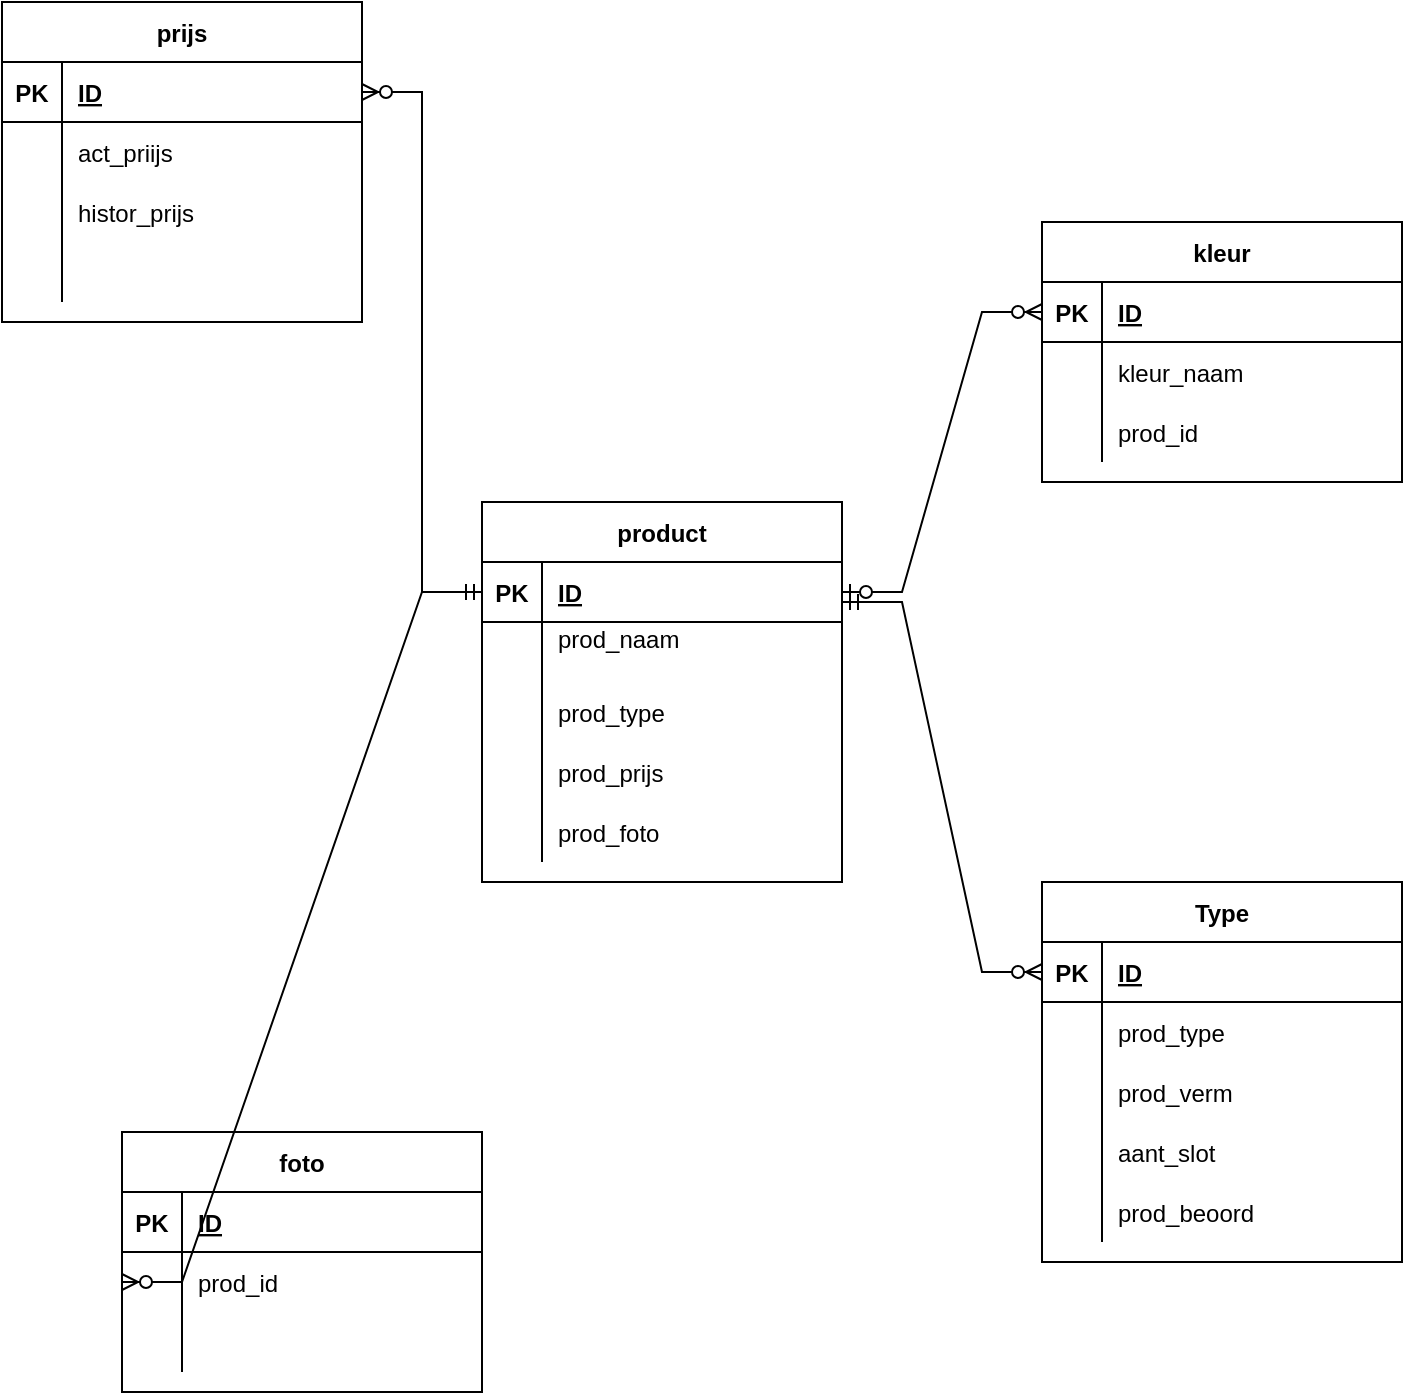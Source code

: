 <mxfile version="15.8.2" type="device"><diagram id="eHlKLzcu7OLX0aAHBVQk" name="Страница-1"><mxGraphModel dx="1186" dy="557" grid="1" gridSize="10" guides="1" tooltips="1" connect="1" arrows="1" fold="1" page="1" pageScale="1" pageWidth="827" pageHeight="1169" math="0" shadow="0"><root><mxCell id="0"/><mxCell id="1" parent="0"/><mxCell id="xZhD_Mttb4271PHaQUx5-1" value="product" style="shape=table;startSize=30;container=1;collapsible=1;childLayout=tableLayout;fixedRows=1;rowLines=0;fontStyle=1;align=center;resizeLast=1;" vertex="1" parent="1"><mxGeometry x="300" y="270" width="180" height="190" as="geometry"/></mxCell><mxCell id="xZhD_Mttb4271PHaQUx5-2" value="" style="shape=partialRectangle;collapsible=0;dropTarget=0;pointerEvents=0;fillColor=none;top=0;left=0;bottom=1;right=0;points=[[0,0.5],[1,0.5]];portConstraint=eastwest;" vertex="1" parent="xZhD_Mttb4271PHaQUx5-1"><mxGeometry y="30" width="180" height="30" as="geometry"/></mxCell><mxCell id="xZhD_Mttb4271PHaQUx5-3" value="PK" style="shape=partialRectangle;connectable=0;fillColor=none;top=0;left=0;bottom=0;right=0;fontStyle=1;overflow=hidden;" vertex="1" parent="xZhD_Mttb4271PHaQUx5-2"><mxGeometry width="30" height="30" as="geometry"><mxRectangle width="30" height="30" as="alternateBounds"/></mxGeometry></mxCell><mxCell id="xZhD_Mttb4271PHaQUx5-4" value="ID" style="shape=partialRectangle;connectable=0;fillColor=none;top=0;left=0;bottom=0;right=0;align=left;spacingLeft=6;fontStyle=5;overflow=hidden;" vertex="1" parent="xZhD_Mttb4271PHaQUx5-2"><mxGeometry x="30" width="150" height="30" as="geometry"><mxRectangle width="150" height="30" as="alternateBounds"/></mxGeometry></mxCell><mxCell id="xZhD_Mttb4271PHaQUx5-5" value="" style="shape=partialRectangle;collapsible=0;dropTarget=0;pointerEvents=0;fillColor=none;top=0;left=0;bottom=0;right=0;points=[[0,0.5],[1,0.5]];portConstraint=eastwest;" vertex="1" parent="xZhD_Mttb4271PHaQUx5-1"><mxGeometry y="60" width="180" height="30" as="geometry"/></mxCell><mxCell id="xZhD_Mttb4271PHaQUx5-6" value="" style="shape=partialRectangle;connectable=0;fillColor=none;top=0;left=0;bottom=0;right=0;editable=1;overflow=hidden;" vertex="1" parent="xZhD_Mttb4271PHaQUx5-5"><mxGeometry width="30" height="30" as="geometry"><mxRectangle width="30" height="30" as="alternateBounds"/></mxGeometry></mxCell><mxCell id="xZhD_Mttb4271PHaQUx5-7" value="prod_naam&#10;" style="shape=partialRectangle;connectable=0;fillColor=none;top=0;left=0;bottom=0;right=0;align=left;spacingLeft=6;overflow=hidden;" vertex="1" parent="xZhD_Mttb4271PHaQUx5-5"><mxGeometry x="30" width="150" height="30" as="geometry"><mxRectangle width="150" height="30" as="alternateBounds"/></mxGeometry></mxCell><mxCell id="xZhD_Mttb4271PHaQUx5-8" value="" style="shape=partialRectangle;collapsible=0;dropTarget=0;pointerEvents=0;fillColor=none;top=0;left=0;bottom=0;right=0;points=[[0,0.5],[1,0.5]];portConstraint=eastwest;" vertex="1" parent="xZhD_Mttb4271PHaQUx5-1"><mxGeometry y="90" width="180" height="30" as="geometry"/></mxCell><mxCell id="xZhD_Mttb4271PHaQUx5-9" value="" style="shape=partialRectangle;connectable=0;fillColor=none;top=0;left=0;bottom=0;right=0;editable=1;overflow=hidden;" vertex="1" parent="xZhD_Mttb4271PHaQUx5-8"><mxGeometry width="30" height="30" as="geometry"><mxRectangle width="30" height="30" as="alternateBounds"/></mxGeometry></mxCell><mxCell id="xZhD_Mttb4271PHaQUx5-10" value="prod_type" style="shape=partialRectangle;connectable=0;fillColor=none;top=0;left=0;bottom=0;right=0;align=left;spacingLeft=6;overflow=hidden;" vertex="1" parent="xZhD_Mttb4271PHaQUx5-8"><mxGeometry x="30" width="150" height="30" as="geometry"><mxRectangle width="150" height="30" as="alternateBounds"/></mxGeometry></mxCell><mxCell id="xZhD_Mttb4271PHaQUx5-11" value="" style="shape=partialRectangle;collapsible=0;dropTarget=0;pointerEvents=0;fillColor=none;top=0;left=0;bottom=0;right=0;points=[[0,0.5],[1,0.5]];portConstraint=eastwest;" vertex="1" parent="xZhD_Mttb4271PHaQUx5-1"><mxGeometry y="120" width="180" height="30" as="geometry"/></mxCell><mxCell id="xZhD_Mttb4271PHaQUx5-12" value="" style="shape=partialRectangle;connectable=0;fillColor=none;top=0;left=0;bottom=0;right=0;editable=1;overflow=hidden;" vertex="1" parent="xZhD_Mttb4271PHaQUx5-11"><mxGeometry width="30" height="30" as="geometry"><mxRectangle width="30" height="30" as="alternateBounds"/></mxGeometry></mxCell><mxCell id="xZhD_Mttb4271PHaQUx5-13" value="prod_prijs" style="shape=partialRectangle;connectable=0;fillColor=none;top=0;left=0;bottom=0;right=0;align=left;spacingLeft=6;overflow=hidden;" vertex="1" parent="xZhD_Mttb4271PHaQUx5-11"><mxGeometry x="30" width="150" height="30" as="geometry"><mxRectangle width="150" height="30" as="alternateBounds"/></mxGeometry></mxCell><mxCell id="xZhD_Mttb4271PHaQUx5-38" value="" style="shape=partialRectangle;collapsible=0;dropTarget=0;pointerEvents=0;fillColor=none;top=0;left=0;bottom=0;right=0;points=[[0,0.5],[1,0.5]];portConstraint=eastwest;" vertex="1" parent="xZhD_Mttb4271PHaQUx5-1"><mxGeometry y="150" width="180" height="30" as="geometry"/></mxCell><mxCell id="xZhD_Mttb4271PHaQUx5-39" value="" style="shape=partialRectangle;connectable=0;fillColor=none;top=0;left=0;bottom=0;right=0;editable=1;overflow=hidden;" vertex="1" parent="xZhD_Mttb4271PHaQUx5-38"><mxGeometry width="30" height="30" as="geometry"><mxRectangle width="30" height="30" as="alternateBounds"/></mxGeometry></mxCell><mxCell id="xZhD_Mttb4271PHaQUx5-40" value="prod_foto" style="shape=partialRectangle;connectable=0;fillColor=none;top=0;left=0;bottom=0;right=0;align=left;spacingLeft=6;overflow=hidden;" vertex="1" parent="xZhD_Mttb4271PHaQUx5-38"><mxGeometry x="30" width="150" height="30" as="geometry"><mxRectangle width="150" height="30" as="alternateBounds"/></mxGeometry></mxCell><mxCell id="xZhD_Mttb4271PHaQUx5-14" value="prijs" style="shape=table;startSize=30;container=1;collapsible=1;childLayout=tableLayout;fixedRows=1;rowLines=0;fontStyle=1;align=center;resizeLast=1;" vertex="1" parent="1"><mxGeometry x="60" y="20" width="180" height="160" as="geometry"/></mxCell><mxCell id="xZhD_Mttb4271PHaQUx5-15" value="" style="shape=partialRectangle;collapsible=0;dropTarget=0;pointerEvents=0;fillColor=none;top=0;left=0;bottom=1;right=0;points=[[0,0.5],[1,0.5]];portConstraint=eastwest;" vertex="1" parent="xZhD_Mttb4271PHaQUx5-14"><mxGeometry y="30" width="180" height="30" as="geometry"/></mxCell><mxCell id="xZhD_Mttb4271PHaQUx5-16" value="PK" style="shape=partialRectangle;connectable=0;fillColor=none;top=0;left=0;bottom=0;right=0;fontStyle=1;overflow=hidden;" vertex="1" parent="xZhD_Mttb4271PHaQUx5-15"><mxGeometry width="30" height="30" as="geometry"><mxRectangle width="30" height="30" as="alternateBounds"/></mxGeometry></mxCell><mxCell id="xZhD_Mttb4271PHaQUx5-17" value="ID" style="shape=partialRectangle;connectable=0;fillColor=none;top=0;left=0;bottom=0;right=0;align=left;spacingLeft=6;fontStyle=5;overflow=hidden;" vertex="1" parent="xZhD_Mttb4271PHaQUx5-15"><mxGeometry x="30" width="150" height="30" as="geometry"><mxRectangle width="150" height="30" as="alternateBounds"/></mxGeometry></mxCell><mxCell id="xZhD_Mttb4271PHaQUx5-18" value="" style="shape=partialRectangle;collapsible=0;dropTarget=0;pointerEvents=0;fillColor=none;top=0;left=0;bottom=0;right=0;points=[[0,0.5],[1,0.5]];portConstraint=eastwest;" vertex="1" parent="xZhD_Mttb4271PHaQUx5-14"><mxGeometry y="60" width="180" height="30" as="geometry"/></mxCell><mxCell id="xZhD_Mttb4271PHaQUx5-19" value="" style="shape=partialRectangle;connectable=0;fillColor=none;top=0;left=0;bottom=0;right=0;editable=1;overflow=hidden;" vertex="1" parent="xZhD_Mttb4271PHaQUx5-18"><mxGeometry width="30" height="30" as="geometry"><mxRectangle width="30" height="30" as="alternateBounds"/></mxGeometry></mxCell><mxCell id="xZhD_Mttb4271PHaQUx5-20" value="act_priijs" style="shape=partialRectangle;connectable=0;fillColor=none;top=0;left=0;bottom=0;right=0;align=left;spacingLeft=6;overflow=hidden;" vertex="1" parent="xZhD_Mttb4271PHaQUx5-18"><mxGeometry x="30" width="150" height="30" as="geometry"><mxRectangle width="150" height="30" as="alternateBounds"/></mxGeometry></mxCell><mxCell id="xZhD_Mttb4271PHaQUx5-21" value="" style="shape=partialRectangle;collapsible=0;dropTarget=0;pointerEvents=0;fillColor=none;top=0;left=0;bottom=0;right=0;points=[[0,0.5],[1,0.5]];portConstraint=eastwest;" vertex="1" parent="xZhD_Mttb4271PHaQUx5-14"><mxGeometry y="90" width="180" height="30" as="geometry"/></mxCell><mxCell id="xZhD_Mttb4271PHaQUx5-22" value="" style="shape=partialRectangle;connectable=0;fillColor=none;top=0;left=0;bottom=0;right=0;editable=1;overflow=hidden;" vertex="1" parent="xZhD_Mttb4271PHaQUx5-21"><mxGeometry width="30" height="30" as="geometry"><mxRectangle width="30" height="30" as="alternateBounds"/></mxGeometry></mxCell><mxCell id="xZhD_Mttb4271PHaQUx5-23" value="histor_prijs" style="shape=partialRectangle;connectable=0;fillColor=none;top=0;left=0;bottom=0;right=0;align=left;spacingLeft=6;overflow=hidden;" vertex="1" parent="xZhD_Mttb4271PHaQUx5-21"><mxGeometry x="30" width="150" height="30" as="geometry"><mxRectangle width="150" height="30" as="alternateBounds"/></mxGeometry></mxCell><mxCell id="xZhD_Mttb4271PHaQUx5-28" value="" style="shape=partialRectangle;collapsible=0;dropTarget=0;pointerEvents=0;fillColor=none;top=0;left=0;bottom=0;right=0;points=[[0,0.5],[1,0.5]];portConstraint=eastwest;" vertex="1" parent="xZhD_Mttb4271PHaQUx5-14"><mxGeometry y="120" width="180" height="30" as="geometry"/></mxCell><mxCell id="xZhD_Mttb4271PHaQUx5-29" value="" style="shape=partialRectangle;connectable=0;fillColor=none;top=0;left=0;bottom=0;right=0;editable=1;overflow=hidden;" vertex="1" parent="xZhD_Mttb4271PHaQUx5-28"><mxGeometry width="30" height="30" as="geometry"><mxRectangle width="30" height="30" as="alternateBounds"/></mxGeometry></mxCell><mxCell id="xZhD_Mttb4271PHaQUx5-30" value="" style="shape=partialRectangle;connectable=0;fillColor=none;top=0;left=0;bottom=0;right=0;align=left;spacingLeft=6;overflow=hidden;" vertex="1" parent="xZhD_Mttb4271PHaQUx5-28"><mxGeometry x="30" width="150" height="30" as="geometry"><mxRectangle width="150" height="30" as="alternateBounds"/></mxGeometry></mxCell><mxCell id="xZhD_Mttb4271PHaQUx5-34" value="foto" style="shape=table;startSize=30;container=1;collapsible=1;childLayout=tableLayout;fixedRows=1;rowLines=0;fontStyle=1;align=center;resizeLast=1;" vertex="1" parent="1"><mxGeometry x="120" y="585" width="180" height="130" as="geometry"/></mxCell><mxCell id="xZhD_Mttb4271PHaQUx5-35" value="" style="shape=partialRectangle;collapsible=0;dropTarget=0;pointerEvents=0;fillColor=none;top=0;left=0;bottom=1;right=0;points=[[0,0.5],[1,0.5]];portConstraint=eastwest;" vertex="1" parent="xZhD_Mttb4271PHaQUx5-34"><mxGeometry y="30" width="180" height="30" as="geometry"/></mxCell><mxCell id="xZhD_Mttb4271PHaQUx5-36" value="PK" style="shape=partialRectangle;connectable=0;fillColor=none;top=0;left=0;bottom=0;right=0;fontStyle=1;overflow=hidden;" vertex="1" parent="xZhD_Mttb4271PHaQUx5-35"><mxGeometry width="30" height="30" as="geometry"><mxRectangle width="30" height="30" as="alternateBounds"/></mxGeometry></mxCell><mxCell id="xZhD_Mttb4271PHaQUx5-37" value="ID" style="shape=partialRectangle;connectable=0;fillColor=none;top=0;left=0;bottom=0;right=0;align=left;spacingLeft=6;fontStyle=5;overflow=hidden;" vertex="1" parent="xZhD_Mttb4271PHaQUx5-35"><mxGeometry x="30" width="150" height="30" as="geometry"><mxRectangle width="150" height="30" as="alternateBounds"/></mxGeometry></mxCell><mxCell id="xZhD_Mttb4271PHaQUx5-41" value="" style="shape=partialRectangle;collapsible=0;dropTarget=0;pointerEvents=0;fillColor=none;top=0;left=0;bottom=0;right=0;points=[[0,0.5],[1,0.5]];portConstraint=eastwest;" vertex="1" parent="xZhD_Mttb4271PHaQUx5-34"><mxGeometry y="60" width="180" height="30" as="geometry"/></mxCell><mxCell id="xZhD_Mttb4271PHaQUx5-42" value="" style="shape=partialRectangle;connectable=0;fillColor=none;top=0;left=0;bottom=0;right=0;editable=1;overflow=hidden;" vertex="1" parent="xZhD_Mttb4271PHaQUx5-41"><mxGeometry width="30" height="30" as="geometry"><mxRectangle width="30" height="30" as="alternateBounds"/></mxGeometry></mxCell><mxCell id="xZhD_Mttb4271PHaQUx5-43" value="prod_id" style="shape=partialRectangle;connectable=0;fillColor=none;top=0;left=0;bottom=0;right=0;align=left;spacingLeft=6;overflow=hidden;" vertex="1" parent="xZhD_Mttb4271PHaQUx5-41"><mxGeometry x="30" width="150" height="30" as="geometry"><mxRectangle width="150" height="30" as="alternateBounds"/></mxGeometry></mxCell><mxCell id="xZhD_Mttb4271PHaQUx5-44" value="" style="shape=partialRectangle;collapsible=0;dropTarget=0;pointerEvents=0;fillColor=none;top=0;left=0;bottom=0;right=0;points=[[0,0.5],[1,0.5]];portConstraint=eastwest;" vertex="1" parent="xZhD_Mttb4271PHaQUx5-34"><mxGeometry y="90" width="180" height="30" as="geometry"/></mxCell><mxCell id="xZhD_Mttb4271PHaQUx5-45" value="" style="shape=partialRectangle;connectable=0;fillColor=none;top=0;left=0;bottom=0;right=0;editable=1;overflow=hidden;" vertex="1" parent="xZhD_Mttb4271PHaQUx5-44"><mxGeometry width="30" height="30" as="geometry"><mxRectangle width="30" height="30" as="alternateBounds"/></mxGeometry></mxCell><mxCell id="xZhD_Mttb4271PHaQUx5-46" value="" style="shape=partialRectangle;connectable=0;fillColor=none;top=0;left=0;bottom=0;right=0;align=left;spacingLeft=6;overflow=hidden;" vertex="1" parent="xZhD_Mttb4271PHaQUx5-44"><mxGeometry x="30" width="150" height="30" as="geometry"><mxRectangle width="150" height="30" as="alternateBounds"/></mxGeometry></mxCell><mxCell id="xZhD_Mttb4271PHaQUx5-51" value="" style="edgeStyle=entityRelationEdgeStyle;fontSize=12;html=1;endArrow=ERzeroToMany;startArrow=ERmandOne;rounded=0;exitX=0;exitY=0.5;exitDx=0;exitDy=0;entryX=0;entryY=0.5;entryDx=0;entryDy=0;" edge="1" parent="1" source="xZhD_Mttb4271PHaQUx5-2" target="xZhD_Mttb4271PHaQUx5-41"><mxGeometry width="100" height="100" relative="1" as="geometry"><mxPoint x="300" y="180" as="sourcePoint"/><mxPoint x="400" y="80" as="targetPoint"/></mxGeometry></mxCell><mxCell id="xZhD_Mttb4271PHaQUx5-52" value="" style="edgeStyle=entityRelationEdgeStyle;fontSize=12;html=1;endArrow=ERzeroToMany;startArrow=ERmandOne;rounded=0;exitX=0;exitY=0.5;exitDx=0;exitDy=0;entryX=1;entryY=0.5;entryDx=0;entryDy=0;" edge="1" parent="1" source="xZhD_Mttb4271PHaQUx5-2" target="xZhD_Mttb4271PHaQUx5-15"><mxGeometry width="100" height="100" relative="1" as="geometry"><mxPoint x="300" y="180" as="sourcePoint"/><mxPoint x="146" y="-30" as="targetPoint"/></mxGeometry></mxCell><mxCell id="xZhD_Mttb4271PHaQUx5-54" value="kleur" style="shape=table;startSize=30;container=1;collapsible=1;childLayout=tableLayout;fixedRows=1;rowLines=0;fontStyle=1;align=center;resizeLast=1;" vertex="1" parent="1"><mxGeometry x="580" y="130" width="180" height="130" as="geometry"/></mxCell><mxCell id="xZhD_Mttb4271PHaQUx5-55" value="" style="shape=partialRectangle;collapsible=0;dropTarget=0;pointerEvents=0;fillColor=none;top=0;left=0;bottom=1;right=0;points=[[0,0.5],[1,0.5]];portConstraint=eastwest;" vertex="1" parent="xZhD_Mttb4271PHaQUx5-54"><mxGeometry y="30" width="180" height="30" as="geometry"/></mxCell><mxCell id="xZhD_Mttb4271PHaQUx5-56" value="PK" style="shape=partialRectangle;connectable=0;fillColor=none;top=0;left=0;bottom=0;right=0;fontStyle=1;overflow=hidden;" vertex="1" parent="xZhD_Mttb4271PHaQUx5-55"><mxGeometry width="30" height="30" as="geometry"><mxRectangle width="30" height="30" as="alternateBounds"/></mxGeometry></mxCell><mxCell id="xZhD_Mttb4271PHaQUx5-57" value="ID" style="shape=partialRectangle;connectable=0;fillColor=none;top=0;left=0;bottom=0;right=0;align=left;spacingLeft=6;fontStyle=5;overflow=hidden;" vertex="1" parent="xZhD_Mttb4271PHaQUx5-55"><mxGeometry x="30" width="150" height="30" as="geometry"><mxRectangle width="150" height="30" as="alternateBounds"/></mxGeometry></mxCell><mxCell id="xZhD_Mttb4271PHaQUx5-58" value="" style="shape=partialRectangle;collapsible=0;dropTarget=0;pointerEvents=0;fillColor=none;top=0;left=0;bottom=0;right=0;points=[[0,0.5],[1,0.5]];portConstraint=eastwest;" vertex="1" parent="xZhD_Mttb4271PHaQUx5-54"><mxGeometry y="60" width="180" height="30" as="geometry"/></mxCell><mxCell id="xZhD_Mttb4271PHaQUx5-59" value="" style="shape=partialRectangle;connectable=0;fillColor=none;top=0;left=0;bottom=0;right=0;editable=1;overflow=hidden;" vertex="1" parent="xZhD_Mttb4271PHaQUx5-58"><mxGeometry width="30" height="30" as="geometry"><mxRectangle width="30" height="30" as="alternateBounds"/></mxGeometry></mxCell><mxCell id="xZhD_Mttb4271PHaQUx5-60" value="kleur_naam" style="shape=partialRectangle;connectable=0;fillColor=none;top=0;left=0;bottom=0;right=0;align=left;spacingLeft=6;overflow=hidden;" vertex="1" parent="xZhD_Mttb4271PHaQUx5-58"><mxGeometry x="30" width="150" height="30" as="geometry"><mxRectangle width="150" height="30" as="alternateBounds"/></mxGeometry></mxCell><mxCell id="xZhD_Mttb4271PHaQUx5-61" value="" style="shape=partialRectangle;collapsible=0;dropTarget=0;pointerEvents=0;fillColor=none;top=0;left=0;bottom=0;right=0;points=[[0,0.5],[1,0.5]];portConstraint=eastwest;" vertex="1" parent="xZhD_Mttb4271PHaQUx5-54"><mxGeometry y="90" width="180" height="30" as="geometry"/></mxCell><mxCell id="xZhD_Mttb4271PHaQUx5-62" value="" style="shape=partialRectangle;connectable=0;fillColor=none;top=0;left=0;bottom=0;right=0;editable=1;overflow=hidden;" vertex="1" parent="xZhD_Mttb4271PHaQUx5-61"><mxGeometry width="30" height="30" as="geometry"><mxRectangle width="30" height="30" as="alternateBounds"/></mxGeometry></mxCell><mxCell id="xZhD_Mttb4271PHaQUx5-63" value="prod_id" style="shape=partialRectangle;connectable=0;fillColor=none;top=0;left=0;bottom=0;right=0;align=left;spacingLeft=6;overflow=hidden;" vertex="1" parent="xZhD_Mttb4271PHaQUx5-61"><mxGeometry x="30" width="150" height="30" as="geometry"><mxRectangle width="150" height="30" as="alternateBounds"/></mxGeometry></mxCell><mxCell id="xZhD_Mttb4271PHaQUx5-66" value="" style="edgeStyle=entityRelationEdgeStyle;fontSize=12;html=1;endArrow=ERzeroToMany;startArrow=ERzeroToOne;rounded=0;entryX=0;entryY=0.5;entryDx=0;entryDy=0;exitX=1;exitY=0.5;exitDx=0;exitDy=0;" edge="1" parent="1" source="xZhD_Mttb4271PHaQUx5-2" target="xZhD_Mttb4271PHaQUx5-55"><mxGeometry width="100" height="100" relative="1" as="geometry"><mxPoint x="350" y="210" as="sourcePoint"/><mxPoint x="450" y="110" as="targetPoint"/></mxGeometry></mxCell><mxCell id="xZhD_Mttb4271PHaQUx5-84" value="Type" style="shape=table;startSize=30;container=1;collapsible=1;childLayout=tableLayout;fixedRows=1;rowLines=0;fontStyle=1;align=center;resizeLast=1;" vertex="1" parent="1"><mxGeometry x="580" y="460" width="180" height="190" as="geometry"/></mxCell><mxCell id="xZhD_Mttb4271PHaQUx5-85" value="" style="shape=partialRectangle;collapsible=0;dropTarget=0;pointerEvents=0;fillColor=none;top=0;left=0;bottom=1;right=0;points=[[0,0.5],[1,0.5]];portConstraint=eastwest;" vertex="1" parent="xZhD_Mttb4271PHaQUx5-84"><mxGeometry y="30" width="180" height="30" as="geometry"/></mxCell><mxCell id="xZhD_Mttb4271PHaQUx5-86" value="PK" style="shape=partialRectangle;connectable=0;fillColor=none;top=0;left=0;bottom=0;right=0;fontStyle=1;overflow=hidden;" vertex="1" parent="xZhD_Mttb4271PHaQUx5-85"><mxGeometry width="30" height="30" as="geometry"><mxRectangle width="30" height="30" as="alternateBounds"/></mxGeometry></mxCell><mxCell id="xZhD_Mttb4271PHaQUx5-87" value="ID" style="shape=partialRectangle;connectable=0;fillColor=none;top=0;left=0;bottom=0;right=0;align=left;spacingLeft=6;fontStyle=5;overflow=hidden;" vertex="1" parent="xZhD_Mttb4271PHaQUx5-85"><mxGeometry x="30" width="150" height="30" as="geometry"><mxRectangle width="150" height="30" as="alternateBounds"/></mxGeometry></mxCell><mxCell id="xZhD_Mttb4271PHaQUx5-88" value="" style="shape=partialRectangle;collapsible=0;dropTarget=0;pointerEvents=0;fillColor=none;top=0;left=0;bottom=0;right=0;points=[[0,0.5],[1,0.5]];portConstraint=eastwest;" vertex="1" parent="xZhD_Mttb4271PHaQUx5-84"><mxGeometry y="60" width="180" height="30" as="geometry"/></mxCell><mxCell id="xZhD_Mttb4271PHaQUx5-89" value="" style="shape=partialRectangle;connectable=0;fillColor=none;top=0;left=0;bottom=0;right=0;editable=1;overflow=hidden;" vertex="1" parent="xZhD_Mttb4271PHaQUx5-88"><mxGeometry width="30" height="30" as="geometry"><mxRectangle width="30" height="30" as="alternateBounds"/></mxGeometry></mxCell><mxCell id="xZhD_Mttb4271PHaQUx5-90" value="prod_type" style="shape=partialRectangle;connectable=0;fillColor=none;top=0;left=0;bottom=0;right=0;align=left;spacingLeft=6;overflow=hidden;" vertex="1" parent="xZhD_Mttb4271PHaQUx5-88"><mxGeometry x="30" width="150" height="30" as="geometry"><mxRectangle width="150" height="30" as="alternateBounds"/></mxGeometry></mxCell><mxCell id="xZhD_Mttb4271PHaQUx5-91" value="" style="shape=partialRectangle;collapsible=0;dropTarget=0;pointerEvents=0;fillColor=none;top=0;left=0;bottom=0;right=0;points=[[0,0.5],[1,0.5]];portConstraint=eastwest;" vertex="1" parent="xZhD_Mttb4271PHaQUx5-84"><mxGeometry y="90" width="180" height="30" as="geometry"/></mxCell><mxCell id="xZhD_Mttb4271PHaQUx5-92" value="" style="shape=partialRectangle;connectable=0;fillColor=none;top=0;left=0;bottom=0;right=0;editable=1;overflow=hidden;" vertex="1" parent="xZhD_Mttb4271PHaQUx5-91"><mxGeometry width="30" height="30" as="geometry"><mxRectangle width="30" height="30" as="alternateBounds"/></mxGeometry></mxCell><mxCell id="xZhD_Mttb4271PHaQUx5-93" value="prod_verm" style="shape=partialRectangle;connectable=0;fillColor=none;top=0;left=0;bottom=0;right=0;align=left;spacingLeft=6;overflow=hidden;" vertex="1" parent="xZhD_Mttb4271PHaQUx5-91"><mxGeometry x="30" width="150" height="30" as="geometry"><mxRectangle width="150" height="30" as="alternateBounds"/></mxGeometry></mxCell><mxCell id="xZhD_Mttb4271PHaQUx5-94" value="" style="shape=partialRectangle;collapsible=0;dropTarget=0;pointerEvents=0;fillColor=none;top=0;left=0;bottom=0;right=0;points=[[0,0.5],[1,0.5]];portConstraint=eastwest;" vertex="1" parent="xZhD_Mttb4271PHaQUx5-84"><mxGeometry y="120" width="180" height="30" as="geometry"/></mxCell><mxCell id="xZhD_Mttb4271PHaQUx5-95" value="" style="shape=partialRectangle;connectable=0;fillColor=none;top=0;left=0;bottom=0;right=0;editable=1;overflow=hidden;" vertex="1" parent="xZhD_Mttb4271PHaQUx5-94"><mxGeometry width="30" height="30" as="geometry"><mxRectangle width="30" height="30" as="alternateBounds"/></mxGeometry></mxCell><mxCell id="xZhD_Mttb4271PHaQUx5-96" value="aant_slot" style="shape=partialRectangle;connectable=0;fillColor=none;top=0;left=0;bottom=0;right=0;align=left;spacingLeft=6;overflow=hidden;" vertex="1" parent="xZhD_Mttb4271PHaQUx5-94"><mxGeometry x="30" width="150" height="30" as="geometry"><mxRectangle width="150" height="30" as="alternateBounds"/></mxGeometry></mxCell><mxCell id="xZhD_Mttb4271PHaQUx5-97" value="" style="shape=partialRectangle;collapsible=0;dropTarget=0;pointerEvents=0;fillColor=none;top=0;left=0;bottom=0;right=0;points=[[0,0.5],[1,0.5]];portConstraint=eastwest;" vertex="1" parent="xZhD_Mttb4271PHaQUx5-84"><mxGeometry y="150" width="180" height="30" as="geometry"/></mxCell><mxCell id="xZhD_Mttb4271PHaQUx5-98" value="" style="shape=partialRectangle;connectable=0;fillColor=none;top=0;left=0;bottom=0;right=0;editable=1;overflow=hidden;" vertex="1" parent="xZhD_Mttb4271PHaQUx5-97"><mxGeometry width="30" height="30" as="geometry"><mxRectangle width="30" height="30" as="alternateBounds"/></mxGeometry></mxCell><mxCell id="xZhD_Mttb4271PHaQUx5-99" value="prod_beoord" style="shape=partialRectangle;connectable=0;fillColor=none;top=0;left=0;bottom=0;right=0;align=left;spacingLeft=6;overflow=hidden;" vertex="1" parent="xZhD_Mttb4271PHaQUx5-97"><mxGeometry x="30" width="150" height="30" as="geometry"><mxRectangle width="150" height="30" as="alternateBounds"/></mxGeometry></mxCell><mxCell id="xZhD_Mttb4271PHaQUx5-101" value="" style="edgeStyle=entityRelationEdgeStyle;fontSize=12;html=1;endArrow=ERzeroToMany;startArrow=ERmandOne;rounded=0;entryX=0;entryY=0.5;entryDx=0;entryDy=0;" edge="1" parent="1" target="xZhD_Mttb4271PHaQUx5-85"><mxGeometry width="100" height="100" relative="1" as="geometry"><mxPoint x="480" y="320" as="sourcePoint"/><mxPoint x="580" y="220" as="targetPoint"/></mxGeometry></mxCell></root></mxGraphModel></diagram></mxfile>